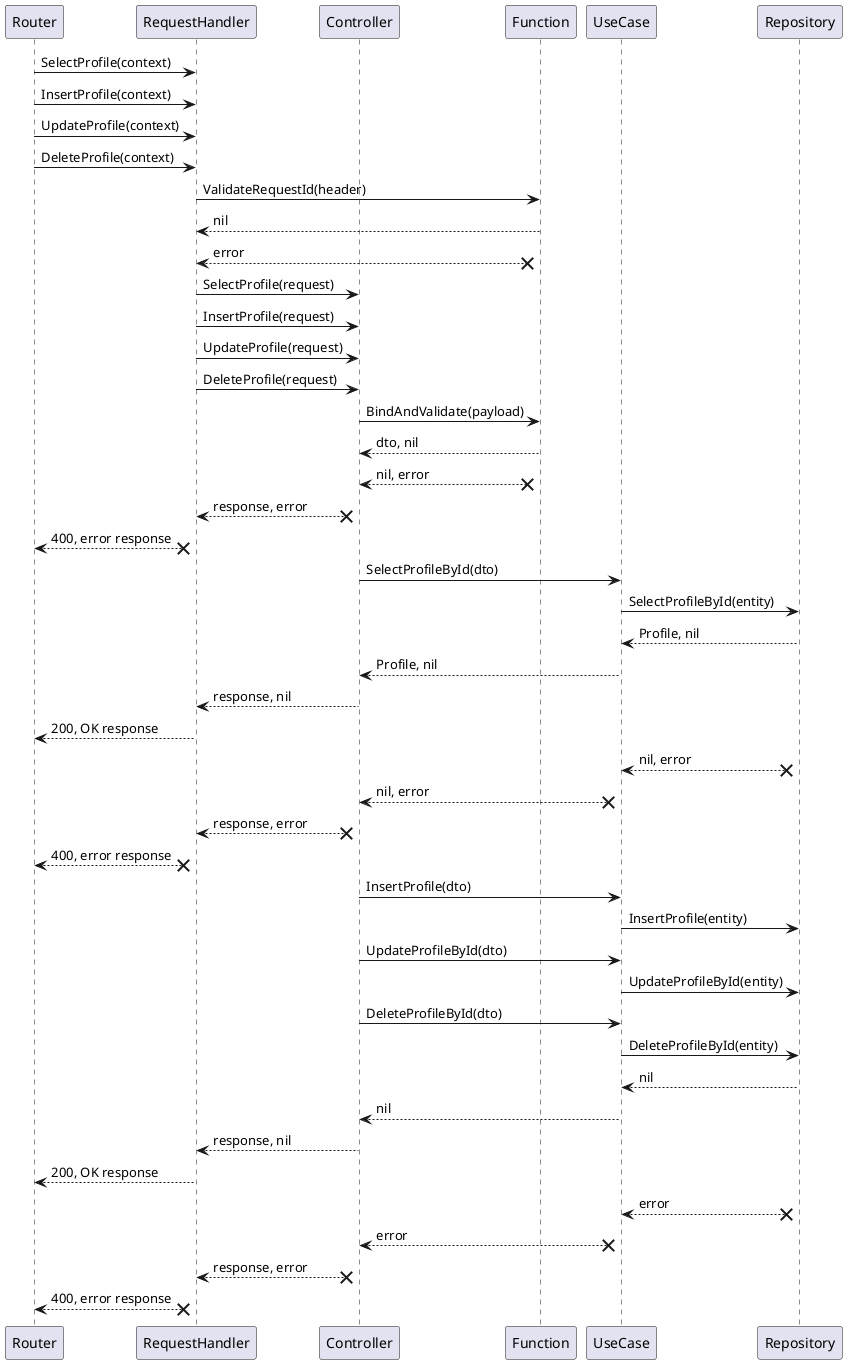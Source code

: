 @startuml
'https://plantuml.com/sequence-diagram

participant Router
participant RequestHandler as rh
participant Controller as ctrl
participant Function as func
participant UseCase as uc
participant Repository as repo

Router -> rh : SelectProfile(context)
Router -> rh : InsertProfile(context)
Router -> rh : UpdateProfile(context)
Router -> rh : DeleteProfile(context)
rh -> func : ValidateRequestId(header)
func --> rh : nil
func x--> rh : error
rh -> ctrl : SelectProfile(request)
rh -> ctrl : InsertProfile(request)
rh -> ctrl : UpdateProfile(request)
rh -> ctrl : DeleteProfile(request)
ctrl -> func : BindAndValidate(payload)
func --> ctrl : dto, nil
func x--> ctrl : nil, error
ctrl x--> rh : response, error
rh x--> Router : 400, error response
ctrl -> uc : SelectProfileById(dto)
uc -> repo : SelectProfileById(entity)
repo --> uc : Profile, nil
uc --> ctrl : Profile, nil
ctrl --> rh : response, nil
rh --> Router : 200, OK response
repo x--> uc : nil, error
uc x--> ctrl : nil, error
ctrl x--> rh : response, error
rh x--> Router : 400, error response
ctrl -> uc : InsertProfile(dto)
uc -> repo : InsertProfile(entity)
ctrl -> uc : UpdateProfileById(dto)
uc -> repo : UpdateProfileById(entity)
ctrl -> uc : DeleteProfileById(dto)
uc -> repo : DeleteProfileById(entity)
repo --> uc : nil
uc --> ctrl : nil
ctrl --> rh : response, nil
rh --> Router : 200, OK response
repo x--> uc : error
uc x--> ctrl : error
ctrl x--> rh : response, error
rh x--> Router : 400, error response

@enduml
